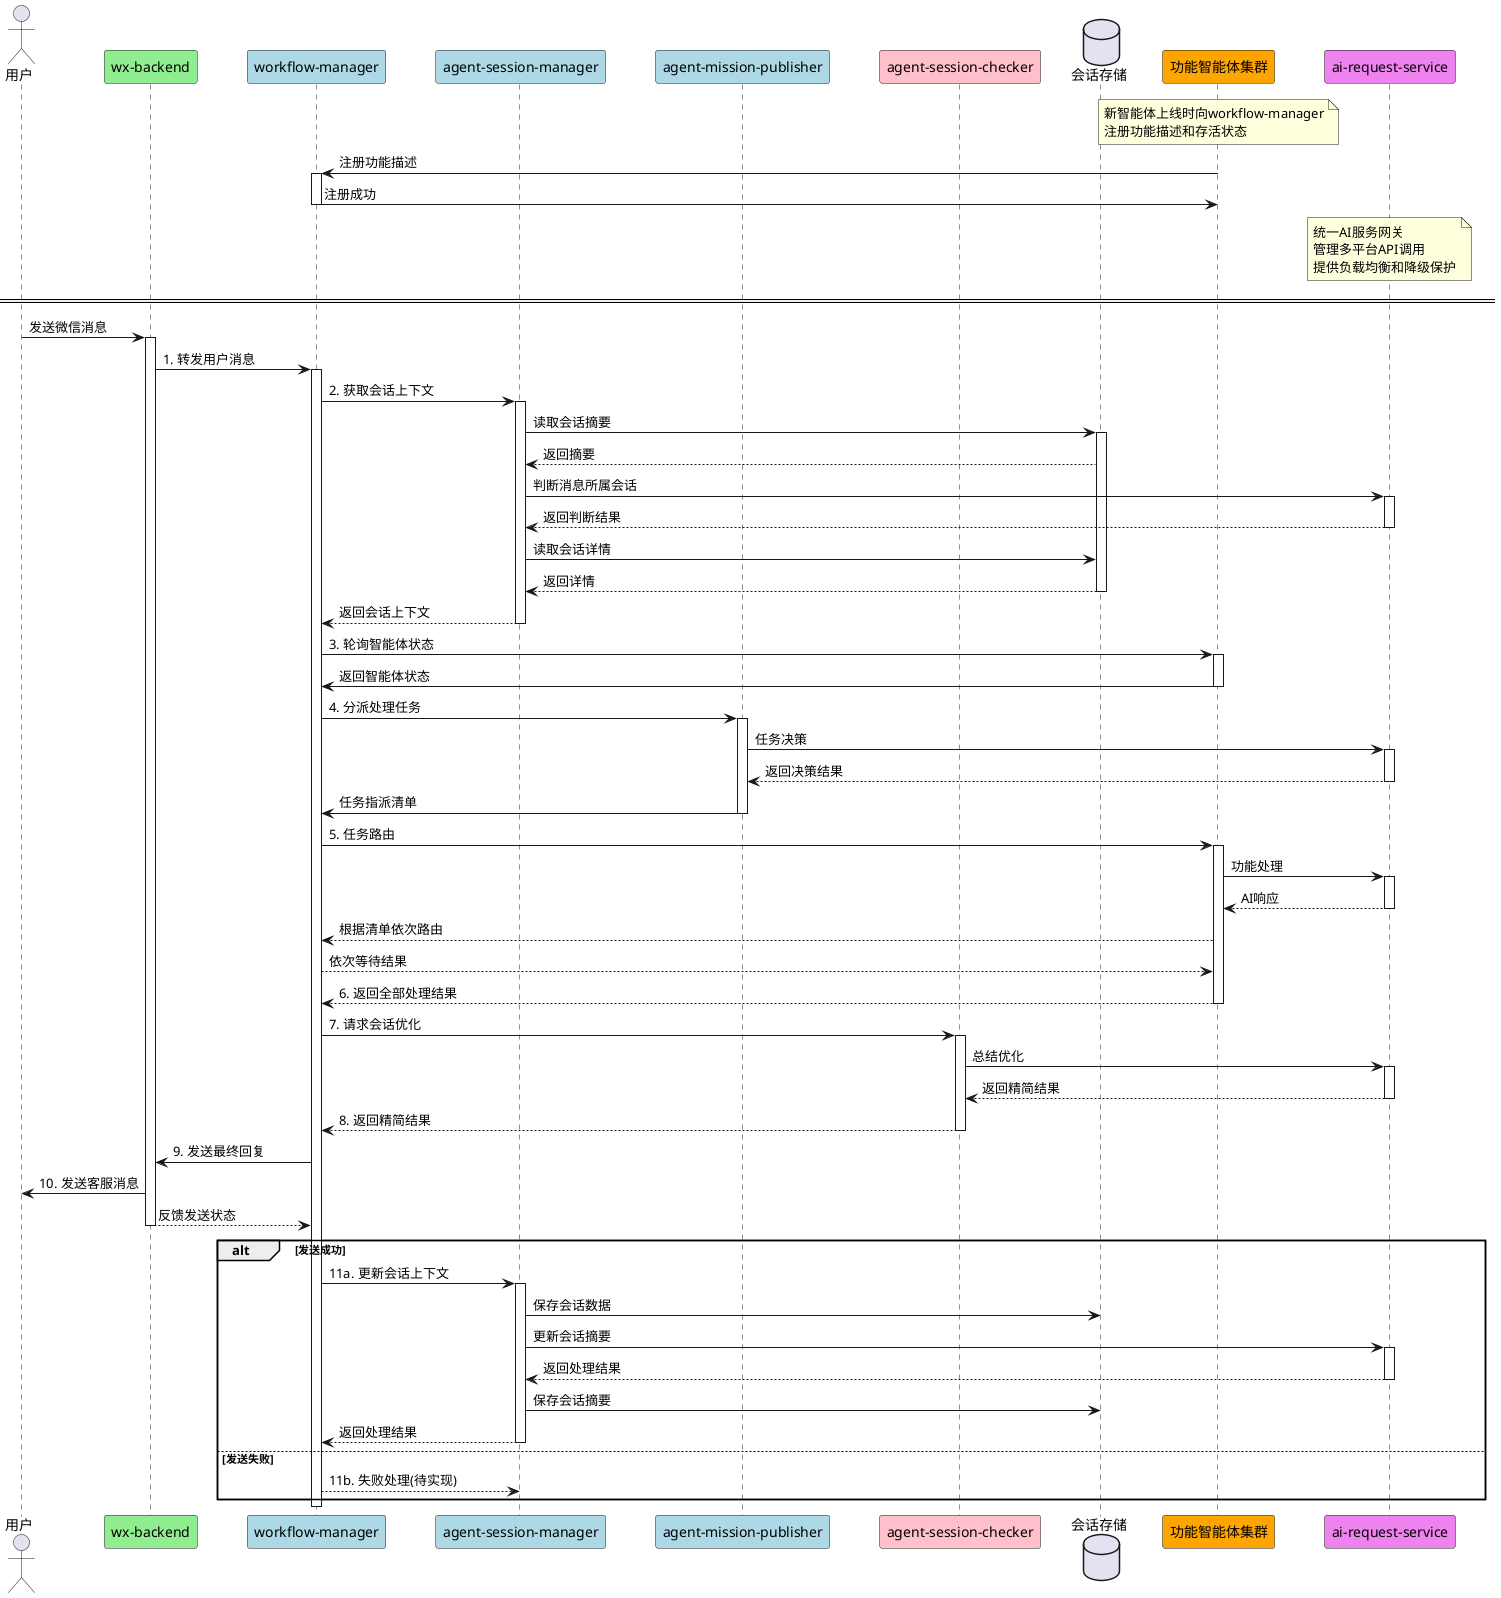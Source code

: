 @startuml sequence

skinparam ParticipantPadding 20
skinparam BoxPadding 10
skinparam MaxMessageSize 250

' 定义参与者
actor "用户" as user
participant "wx-backend" as wx #lightgreen
participant "workflow-manager" as wf #lightblue
participant "agent-session-manager" as sm #lightblue
participant "agent-mission-publisher" as mp #lightblue
participant "agent-session-checker" as sc #pink
database "会话存储" as db
participant "功能智能体集群" as agents #orange
participant "ai-request-service" as ai #violet

note over agents
  新智能体上线时向workflow-manager
  注册功能描述和存活状态
end note
agents -> wf: 注册功能描述
activate wf
wf -> agents: 注册成功
deactivate wf

note over ai
  统一AI服务网关
  管理多平台API调用
  提供负载均衡和降级保护
end note

====

' 开始交互流程
user -> wx: 发送微信消息
activate wx

wx -> wf: 1. 转发用户消息
activate wf

wf -> sm: 2. 获取会话上下文
activate sm
sm -> db: 读取会话摘要
activate db
db --> sm: 返回摘要
sm -> ai: 判断消息所属会话
activate ai
ai --> sm: 返回判断结果
deactivate ai
sm -> db: 读取会话详情
db --> sm: 返回详情
deactivate db
sm --> wf: 返回会话上下文
deactivate sm

wf -> agents: 3. 轮询智能体状态
activate agents
agents -> wf: 返回智能体状态
deactivate agents

wf -> mp: 4. 分派处理任务
activate mp
mp -> ai: 任务决策
activate ai
ai --> mp: 返回决策结果
deactivate ai
mp -> wf: 任务指派清单
deactivate mp

wf -> agents: 5. 任务路由
activate agents
agents -> ai: 功能处理
activate ai
ai --> agents: AI响应
deactivate ai
agents --> wf: 根据清单依次路由
wf --> agents: 依次等待结果
agents --> wf: 6. 返回全部处理结果
deactivate agents

wf -> sc: 7. 请求会话优化
activate sc
sc -> ai: 总结优化
activate ai
ai --> sc: 返回精简结果
deactivate ai
sc --> wf: 8. 返回精简结果
deactivate sc

wf -> wx: 9. 发送最终回复

wx -> user: 10. 发送客服消息
wx --> wf: 反馈发送状态
deactivate wx

alt 发送成功
    wf -> sm: 11a. 更新会话上下文
    activate sm
    sm -> db: 保存会话数据
    sm -> ai: 更新会话摘要
    activate ai
    ai --> sm: 返回处理结果
    deactivate ai
    sm -> db: 保存会话摘要
    sm --> wf: 返回处理结果
    deactivate sm
else 发送失败
    wf --> sm: 11b. 失败处理(待实现)
end
deactivate wf


@enduml